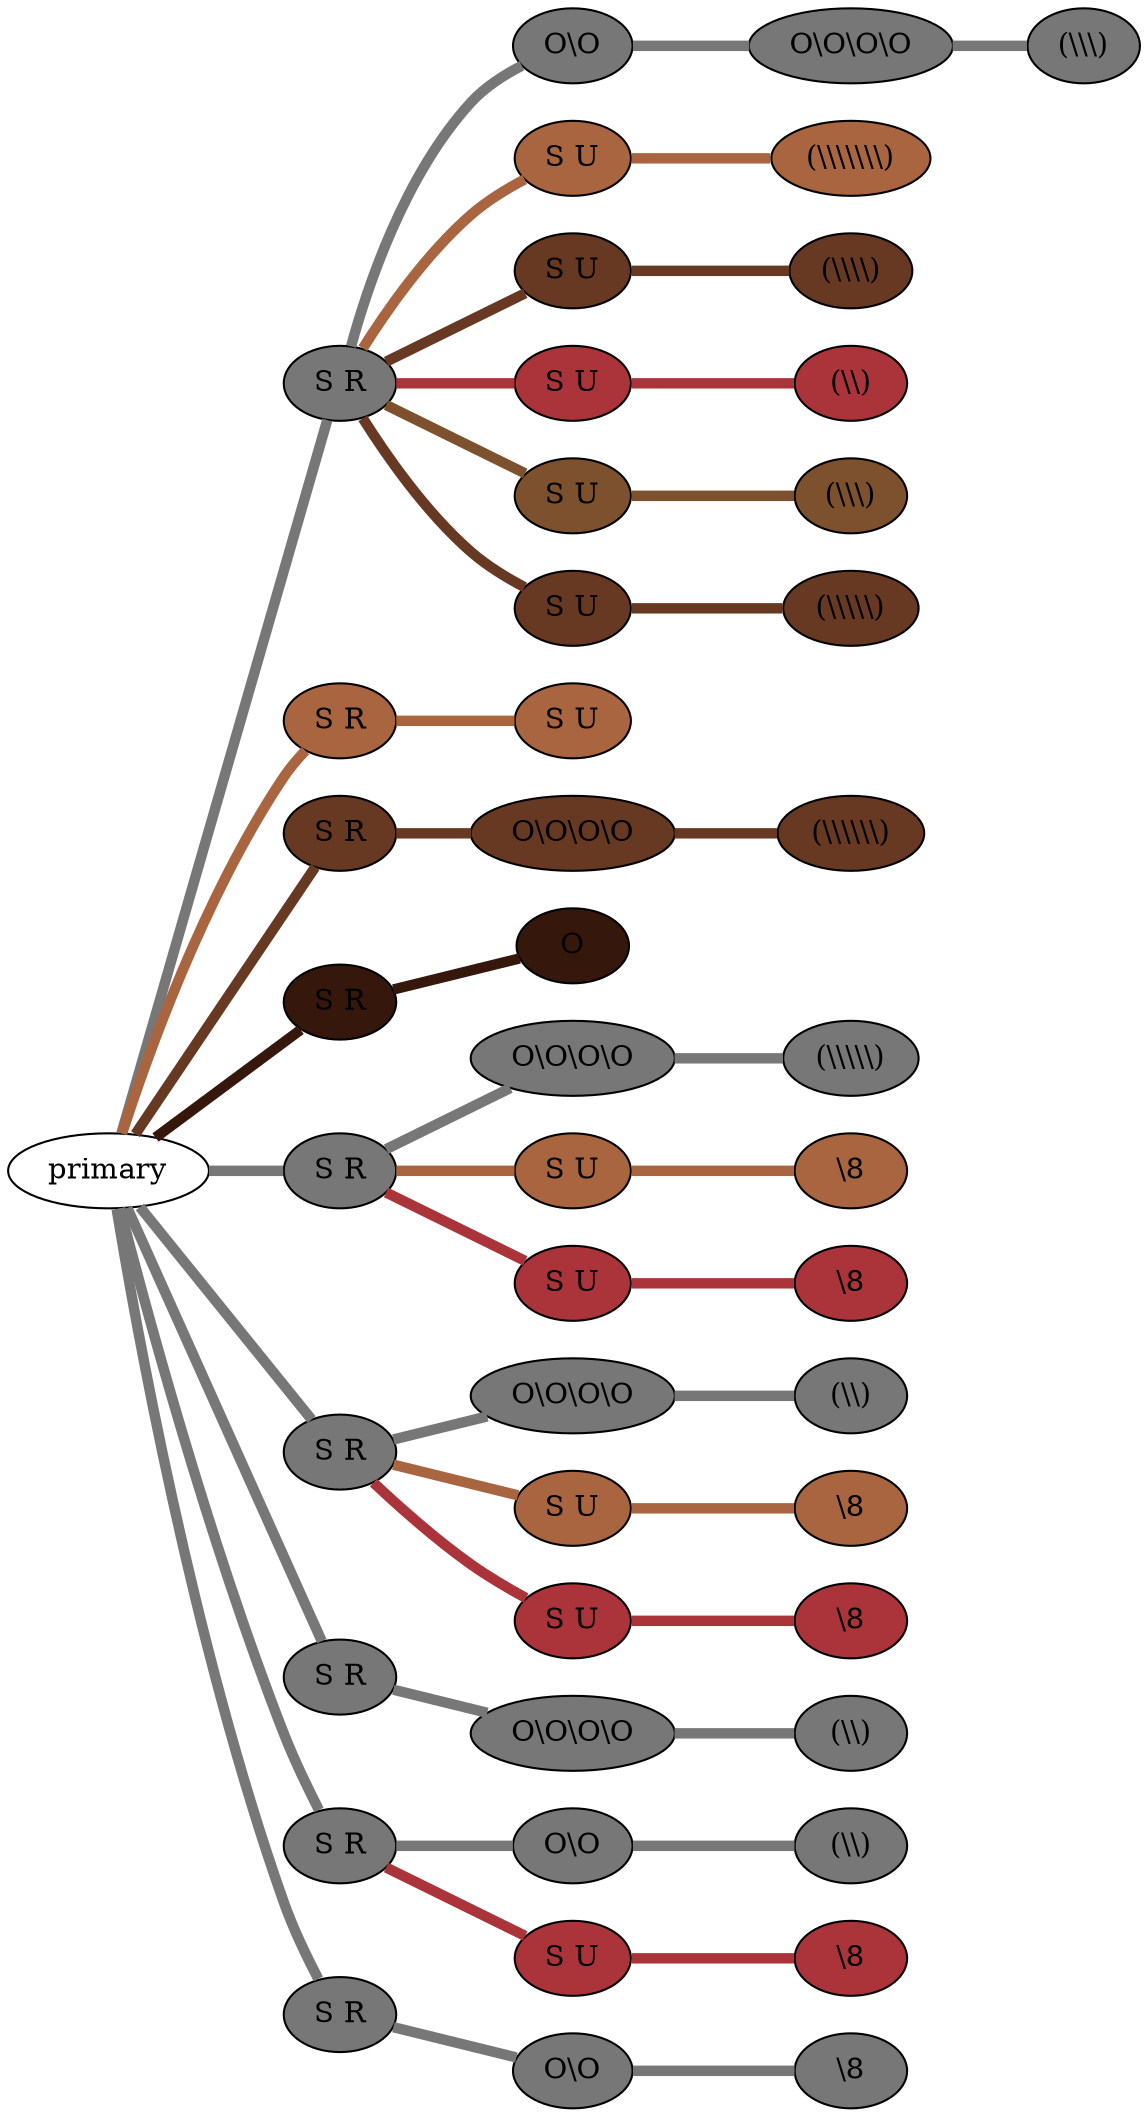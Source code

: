 graph {
 graph [rankdir=LR]
"1" [qtype="pendant_node", pendant_colors="#777777", pendant_ply="S", pendant_attach="R", pendant_length="28", label="S R", style=filled, fillcolor="#777777"]
"primary" -- "1" [qtype="pendant_link",penwidth=5,color="#777777"]
"1:0" [qtype="knot_node", knot_value="2", knot_type="S", knot_position="7.0", knot_spin="Z", label="O\\O", style=filled, fillcolor="#777777"]
"1" -- "1:0" [qtype="knot_link",penwidth=5,color="#777777"]
"1:1" [qtype="knot_node", knot_value="4", knot_type="S", knot_position="13.0", knot_spin="Z", label="O\\O\\O\\O", style=filled, fillcolor="#777777"]
"1:0" -- "1:1" [qtype="knot_link",penwidth=5,color="#777777"]
"1:2" [qtype="knot_node", knot_value="3", knot_type="L", knot_position="17.5", knot_spin="Z", label="(\\\\\\)", style=filled, fillcolor="#777777"]
"1:1" -- "1:2" [qtype="knot_link",penwidth=5,color="#777777"]
"1s1" [qtype="pendant_node", pendant_colors="#A86540,#777777", pendant_ply="S", pendant_attach="U", pendant_length="28", label="S U", style=filled, fillcolor="#A86540"]
"1" -- "1s1" [qtype="pendant_link",penwidth=5,color="#A86540"]
"1s1:0" [qtype="knot_node", knot_value="7", knot_type="L", knot_position="16.0", knot_spin="Z", label="(\\\\\\\\\\\\\\)", style=filled, fillcolor="#A86540"]
"1s1" -- "1s1:0" [qtype="knot_link",penwidth=5,color="#A86540"]
"1s2" [qtype="pendant_node", pendant_colors="#673923,#777777", pendant_ply="S", pendant_attach="U", pendant_length="25", label="S U", style=filled, fillcolor="#673923"]
"1" -- "1s2" [qtype="pendant_link",penwidth=5,color="#673923"]
"1s2:0" [qtype="knot_node", knot_value="4", knot_type="L", knot_position="15.5", knot_spin="Z", label="(\\\\\\\\)", style=filled, fillcolor="#673923"]
"1s2" -- "1s2:0" [qtype="knot_link",penwidth=5,color="#673923"]
"1s3" [qtype="pendant_node", pendant_colors="#AB343A", pendant_ply="S", pendant_attach="U", pendant_length="24", label="S U", style=filled, fillcolor="#AB343A"]
"1" -- "1s3" [qtype="pendant_link",penwidth=5,color="#AB343A"]
"1s3:0" [qtype="knot_node", knot_value="2", knot_type="L", knot_position="14.5", knot_spin="Z", label="(\\\\)", style=filled, fillcolor="#AB343A"]
"1s3" -- "1s3:0" [qtype="knot_link",penwidth=5,color="#AB343A"]
"1s4" [qtype="pendant_node", pendant_colors="#7D512D,#000000", pendant_ply="S", pendant_attach="U", pendant_length="30", label="S U", style=filled, fillcolor="#7D512D"]
"1" -- "1s4" [qtype="pendant_link",penwidth=5,color="#7D512D"]
"1s4:0" [qtype="knot_node", knot_value="3", knot_type="L", knot_position="15.0", knot_spin="Z", label="(\\\\\\)", style=filled, fillcolor="#7D512D"]
"1s4" -- "1s4:0" [qtype="knot_link",penwidth=5,color="#7D512D"]
"1s5" [qtype="pendant_node", pendant_colors="#673923,#777777", pendant_ply="S", pendant_attach="U", pendant_length="25", label="S U", style=filled, fillcolor="#673923"]
"1" -- "1s5" [qtype="pendant_link",penwidth=5,color="#673923"]
"1s5:0" [qtype="knot_node", knot_value="5", knot_type="L", knot_position="15.0", knot_spin="Z", label="(\\\\\\\\\\)", style=filled, fillcolor="#673923"]
"1s5" -- "1s5:0" [qtype="knot_link",penwidth=5,color="#673923"]
"2" [qtype="pendant_node", pendant_colors="#A86540,#777777", pendant_ply="S", pendant_attach="R", pendant_length="6", label="S R", style=filled, fillcolor="#A86540"]
"primary" -- "2" [qtype="pendant_link",penwidth=5,color="#A86540"]
"2s1" [qtype="pendant_node", pendant_colors="#A86540,#777777", pendant_ply="S", pendant_attach="U", pendant_length="37", label="S U", style=filled, fillcolor="#A86540"]
"2" -- "2s1" [qtype="pendant_link",penwidth=5,color="#A86540"]
"3" [qtype="pendant_node", pendant_colors="#673923,#777777", pendant_ply="S", pendant_attach="R", pendant_length="36", label="S R", style=filled, fillcolor="#673923"]
"primary" -- "3" [qtype="pendant_link",penwidth=5,color="#673923"]
"3:0" [qtype="knot_node", knot_value="4", knot_type="S", knot_position="11.0", knot_spin="Z", label="O\\O\\O\\O", style=filled, fillcolor="#673923"]
"3" -- "3:0" [qtype="knot_link",penwidth=5,color="#673923"]
"3:1" [qtype="knot_node", knot_value="6", knot_type="L", knot_position="16.0", knot_spin="Z", label="(\\\\\\\\\\\\)", style=filled, fillcolor="#673923"]
"3:0" -- "3:1" [qtype="knot_link",penwidth=5,color="#673923"]
"4" [qtype="pendant_node", pendant_colors="#35170C,#673923", pendant_ply="S", pendant_attach="R", pendant_length="13", label="S R", style=filled, fillcolor="#35170C"]
"primary" -- "4" [qtype="pendant_link",penwidth=5,color="#35170C"]
"4:0" [qtype="knot_node", knot_value="1", knot_type="S", knot_position="10.0", knot_spin="Z", label="O", style=filled, fillcolor="#35170C"]
"4" -- "4:0" [qtype="knot_link",penwidth=5,color="#35170C"]
"5" [qtype="pendant_node", pendant_colors="#777777", pendant_ply="S", pendant_attach="R", pendant_length="31", label="S R", style=filled, fillcolor="#777777"]
"primary" -- "5" [qtype="pendant_link",penwidth=5,color="#777777"]
"5:0" [qtype="knot_node", knot_value="4", knot_type="S", knot_position="10.5", knot_spin="Z", label="O\\O\\O\\O", style=filled, fillcolor="#777777"]
"5" -- "5:0" [qtype="knot_link",penwidth=5,color="#777777"]
"5:1" [qtype="knot_node", knot_value="5", knot_type="L", knot_position="16.0", knot_spin="Z", label="(\\\\\\\\\\)", style=filled, fillcolor="#777777"]
"5:0" -- "5:1" [qtype="knot_link",penwidth=5,color="#777777"]
"5s1" [qtype="pendant_node", pendant_colors="#A86540,#777777", pendant_ply="S", pendant_attach="U", pendant_length="31", label="S U", style=filled, fillcolor="#A86540"]
"5" -- "5s1" [qtype="pendant_link",penwidth=5,color="#A86540"]
"5s1:0" [qtype="knot_node", knot_value="1", knot_type="E", knot_position="14.0", knot_spin="Z", label="\\8", style=filled, fillcolor="#A86540"]
"5s1" -- "5s1:0" [qtype="knot_link",penwidth=5,color="#A86540"]
"5s2" [qtype="pendant_node", pendant_colors="#AB343A", pendant_ply="S", pendant_attach="U", pendant_length="28", label="S U", style=filled, fillcolor="#AB343A"]
"5" -- "5s2" [qtype="pendant_link",penwidth=5,color="#AB343A"]
"5s2:0" [qtype="knot_node", knot_value="1", knot_type="E", knot_position="14.0", knot_spin="Z", label="\\8", style=filled, fillcolor="#AB343A"]
"5s2" -- "5s2:0" [qtype="knot_link",penwidth=5,color="#AB343A"]
"6" [qtype="pendant_node", pendant_colors="#777777", pendant_ply="S", pendant_attach="R", pendant_length="33", label="S R", style=filled, fillcolor="#777777"]
"primary" -- "6" [qtype="pendant_link",penwidth=5,color="#777777"]
"6:0" [qtype="knot_node", knot_value="4", knot_type="S", knot_position="11.0", knot_spin="Z", label="O\\O\\O\\O", style=filled, fillcolor="#777777"]
"6" -- "6:0" [qtype="knot_link",penwidth=5,color="#777777"]
"6:1" [qtype="knot_node", knot_value="2", knot_type="L", knot_position="16.0", knot_spin="Z", label="(\\\\)", style=filled, fillcolor="#777777"]
"6:0" -- "6:1" [qtype="knot_link",penwidth=5,color="#777777"]
"6s1" [qtype="pendant_node", pendant_colors="#A86540,#777777", pendant_ply="S", pendant_attach="U", pendant_length="26", label="S U", style=filled, fillcolor="#A86540"]
"6" -- "6s1" [qtype="pendant_link",penwidth=5,color="#A86540"]
"6s1:0" [qtype="knot_node", knot_value="1", knot_type="E", knot_position="14.0", knot_spin="Z", label="\\8", style=filled, fillcolor="#A86540"]
"6s1" -- "6s1:0" [qtype="knot_link",penwidth=5,color="#A86540"]
"6s2" [qtype="pendant_node", pendant_colors="#AB343A", pendant_ply="S", pendant_attach="U", pendant_length="27", label="S U", style=filled, fillcolor="#AB343A"]
"6" -- "6s2" [qtype="pendant_link",penwidth=5,color="#AB343A"]
"6s2:0" [qtype="knot_node", knot_value="1", knot_type="E", knot_position="14.0", knot_spin="Z", label="\\8", style=filled, fillcolor="#AB343A"]
"6s2" -- "6s2:0" [qtype="knot_link",penwidth=5,color="#AB343A"]
"7" [qtype="pendant_node", pendant_colors="#777777", pendant_ply="S", pendant_attach="R", pendant_length="29", label="S R", style=filled, fillcolor="#777777"]
"primary" -- "7" [qtype="pendant_link",penwidth=5,color="#777777"]
"7:0" [qtype="knot_node", knot_value="4", knot_type="S", knot_position="10.0", knot_spin="Z", label="O\\O\\O\\O", style=filled, fillcolor="#777777"]
"7" -- "7:0" [qtype="knot_link",penwidth=5,color="#777777"]
"7:1" [qtype="knot_node", knot_value="2", knot_type="L", knot_position="15.0", knot_spin="Z", label="(\\\\)", style=filled, fillcolor="#777777"]
"7:0" -- "7:1" [qtype="knot_link",penwidth=5,color="#777777"]
"8" [qtype="pendant_node", pendant_colors="#777777", pendant_ply="S", pendant_attach="R", pendant_length="38", label="S R", style=filled, fillcolor="#777777"]
"primary" -- "8" [qtype="pendant_link",penwidth=5,color="#777777"]
"8:0" [qtype="knot_node", knot_value="2", knot_type="S", knot_position="10.0", knot_spin="Z", label="O\\O", style=filled, fillcolor="#777777"]
"8" -- "8:0" [qtype="knot_link",penwidth=5,color="#777777"]
"8:1" [qtype="knot_node", knot_value="2", knot_type="L", knot_position="15.0", knot_spin="Z", label="(\\\\)", style=filled, fillcolor="#777777"]
"8:0" -- "8:1" [qtype="knot_link",penwidth=5,color="#777777"]
"8s1" [qtype="pendant_node", pendant_colors="#AB343A", pendant_ply="S", pendant_attach="U", pendant_length="31", label="S U", style=filled, fillcolor="#AB343A"]
"8" -- "8s1" [qtype="pendant_link",penwidth=5,color="#AB343A"]
"8s1:0" [qtype="knot_node", knot_value="1", knot_type="E", knot_position="14.0", knot_spin="Z", label="\\8", style=filled, fillcolor="#AB343A"]
"8s1" -- "8s1:0" [qtype="knot_link",penwidth=5,color="#AB343A"]
"9" [qtype="pendant_node", pendant_colors="#777777", pendant_ply="S", pendant_attach="R", pendant_length="32", label="S R", style=filled, fillcolor="#777777"]
"primary" -- "9" [qtype="pendant_link",penwidth=5,color="#777777"]
"9:0" [qtype="knot_node", knot_value="2", knot_type="S", knot_position="10.0", knot_spin="Z", label="O\\O", style=filled, fillcolor="#777777"]
"9" -- "9:0" [qtype="knot_link",penwidth=5,color="#777777"]
"9:1" [qtype="knot_node", knot_value="1", knot_type="E", knot_position="16.0", knot_spin="Z", label="\\8", style=filled, fillcolor="#777777"]
"9:0" -- "9:1" [qtype="knot_link",penwidth=5,color="#777777"]
}
